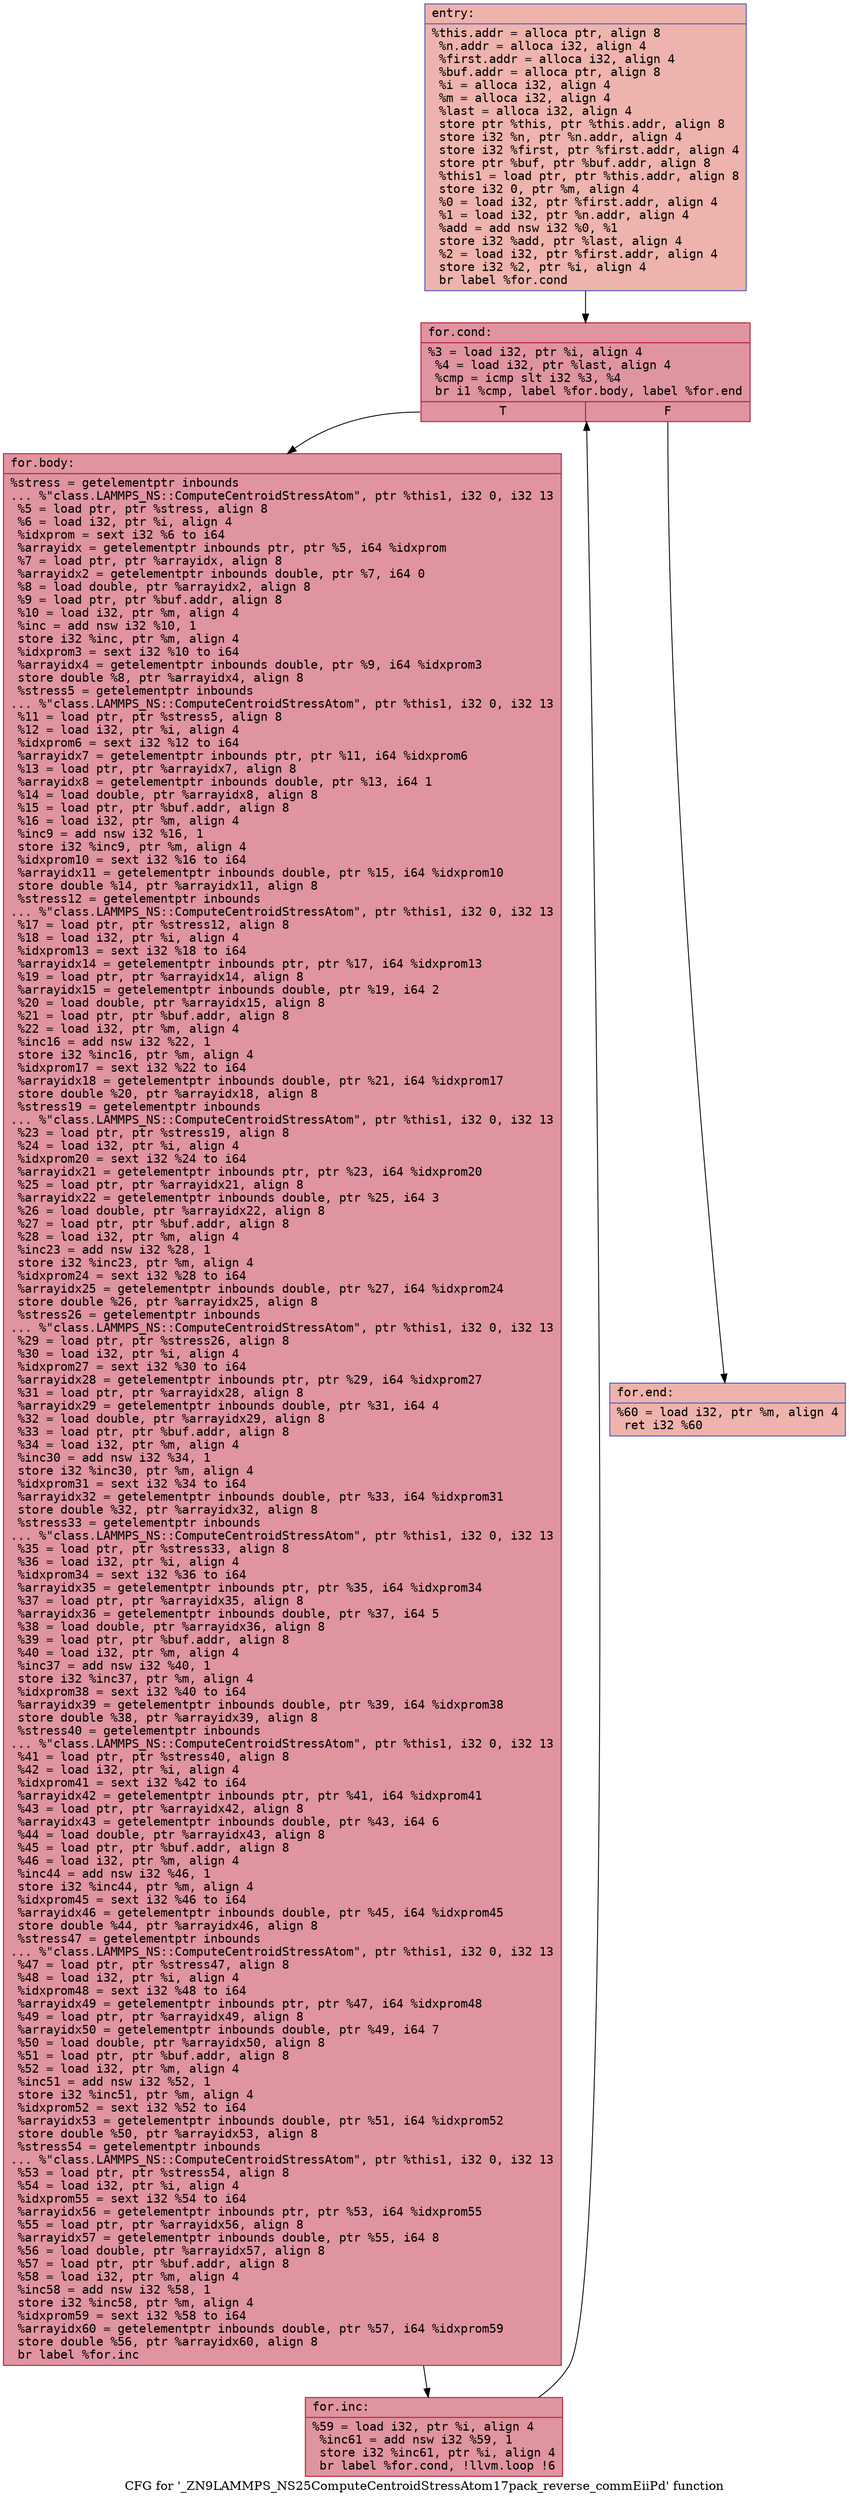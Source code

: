 digraph "CFG for '_ZN9LAMMPS_NS25ComputeCentroidStressAtom17pack_reverse_commEiiPd' function" {
	label="CFG for '_ZN9LAMMPS_NS25ComputeCentroidStressAtom17pack_reverse_commEiiPd' function";

	Node0x55f9182f4950 [shape=record,color="#3d50c3ff", style=filled, fillcolor="#d6524470" fontname="Courier",label="{entry:\l|  %this.addr = alloca ptr, align 8\l  %n.addr = alloca i32, align 4\l  %first.addr = alloca i32, align 4\l  %buf.addr = alloca ptr, align 8\l  %i = alloca i32, align 4\l  %m = alloca i32, align 4\l  %last = alloca i32, align 4\l  store ptr %this, ptr %this.addr, align 8\l  store i32 %n, ptr %n.addr, align 4\l  store i32 %first, ptr %first.addr, align 4\l  store ptr %buf, ptr %buf.addr, align 8\l  %this1 = load ptr, ptr %this.addr, align 8\l  store i32 0, ptr %m, align 4\l  %0 = load i32, ptr %first.addr, align 4\l  %1 = load i32, ptr %n.addr, align 4\l  %add = add nsw i32 %0, %1\l  store i32 %add, ptr %last, align 4\l  %2 = load i32, ptr %first.addr, align 4\l  store i32 %2, ptr %i, align 4\l  br label %for.cond\l}"];
	Node0x55f9182f4950 -> Node0x55f9182f5820[tooltip="entry -> for.cond\nProbability 100.00%" ];
	Node0x55f9182f5820 [shape=record,color="#b70d28ff", style=filled, fillcolor="#b70d2870" fontname="Courier",label="{for.cond:\l|  %3 = load i32, ptr %i, align 4\l  %4 = load i32, ptr %last, align 4\l  %cmp = icmp slt i32 %3, %4\l  br i1 %cmp, label %for.body, label %for.end\l|{<s0>T|<s1>F}}"];
	Node0x55f9182f5820:s0 -> Node0x55f9182f5ac0[tooltip="for.cond -> for.body\nProbability 96.88%" ];
	Node0x55f9182f5820:s1 -> Node0x55f9182f5b40[tooltip="for.cond -> for.end\nProbability 3.12%" ];
	Node0x55f9182f5ac0 [shape=record,color="#b70d28ff", style=filled, fillcolor="#b70d2870" fontname="Courier",label="{for.body:\l|  %stress = getelementptr inbounds\l... %\"class.LAMMPS_NS::ComputeCentroidStressAtom\", ptr %this1, i32 0, i32 13\l  %5 = load ptr, ptr %stress, align 8\l  %6 = load i32, ptr %i, align 4\l  %idxprom = sext i32 %6 to i64\l  %arrayidx = getelementptr inbounds ptr, ptr %5, i64 %idxprom\l  %7 = load ptr, ptr %arrayidx, align 8\l  %arrayidx2 = getelementptr inbounds double, ptr %7, i64 0\l  %8 = load double, ptr %arrayidx2, align 8\l  %9 = load ptr, ptr %buf.addr, align 8\l  %10 = load i32, ptr %m, align 4\l  %inc = add nsw i32 %10, 1\l  store i32 %inc, ptr %m, align 4\l  %idxprom3 = sext i32 %10 to i64\l  %arrayidx4 = getelementptr inbounds double, ptr %9, i64 %idxprom3\l  store double %8, ptr %arrayidx4, align 8\l  %stress5 = getelementptr inbounds\l... %\"class.LAMMPS_NS::ComputeCentroidStressAtom\", ptr %this1, i32 0, i32 13\l  %11 = load ptr, ptr %stress5, align 8\l  %12 = load i32, ptr %i, align 4\l  %idxprom6 = sext i32 %12 to i64\l  %arrayidx7 = getelementptr inbounds ptr, ptr %11, i64 %idxprom6\l  %13 = load ptr, ptr %arrayidx7, align 8\l  %arrayidx8 = getelementptr inbounds double, ptr %13, i64 1\l  %14 = load double, ptr %arrayidx8, align 8\l  %15 = load ptr, ptr %buf.addr, align 8\l  %16 = load i32, ptr %m, align 4\l  %inc9 = add nsw i32 %16, 1\l  store i32 %inc9, ptr %m, align 4\l  %idxprom10 = sext i32 %16 to i64\l  %arrayidx11 = getelementptr inbounds double, ptr %15, i64 %idxprom10\l  store double %14, ptr %arrayidx11, align 8\l  %stress12 = getelementptr inbounds\l... %\"class.LAMMPS_NS::ComputeCentroidStressAtom\", ptr %this1, i32 0, i32 13\l  %17 = load ptr, ptr %stress12, align 8\l  %18 = load i32, ptr %i, align 4\l  %idxprom13 = sext i32 %18 to i64\l  %arrayidx14 = getelementptr inbounds ptr, ptr %17, i64 %idxprom13\l  %19 = load ptr, ptr %arrayidx14, align 8\l  %arrayidx15 = getelementptr inbounds double, ptr %19, i64 2\l  %20 = load double, ptr %arrayidx15, align 8\l  %21 = load ptr, ptr %buf.addr, align 8\l  %22 = load i32, ptr %m, align 4\l  %inc16 = add nsw i32 %22, 1\l  store i32 %inc16, ptr %m, align 4\l  %idxprom17 = sext i32 %22 to i64\l  %arrayidx18 = getelementptr inbounds double, ptr %21, i64 %idxprom17\l  store double %20, ptr %arrayidx18, align 8\l  %stress19 = getelementptr inbounds\l... %\"class.LAMMPS_NS::ComputeCentroidStressAtom\", ptr %this1, i32 0, i32 13\l  %23 = load ptr, ptr %stress19, align 8\l  %24 = load i32, ptr %i, align 4\l  %idxprom20 = sext i32 %24 to i64\l  %arrayidx21 = getelementptr inbounds ptr, ptr %23, i64 %idxprom20\l  %25 = load ptr, ptr %arrayidx21, align 8\l  %arrayidx22 = getelementptr inbounds double, ptr %25, i64 3\l  %26 = load double, ptr %arrayidx22, align 8\l  %27 = load ptr, ptr %buf.addr, align 8\l  %28 = load i32, ptr %m, align 4\l  %inc23 = add nsw i32 %28, 1\l  store i32 %inc23, ptr %m, align 4\l  %idxprom24 = sext i32 %28 to i64\l  %arrayidx25 = getelementptr inbounds double, ptr %27, i64 %idxprom24\l  store double %26, ptr %arrayidx25, align 8\l  %stress26 = getelementptr inbounds\l... %\"class.LAMMPS_NS::ComputeCentroidStressAtom\", ptr %this1, i32 0, i32 13\l  %29 = load ptr, ptr %stress26, align 8\l  %30 = load i32, ptr %i, align 4\l  %idxprom27 = sext i32 %30 to i64\l  %arrayidx28 = getelementptr inbounds ptr, ptr %29, i64 %idxprom27\l  %31 = load ptr, ptr %arrayidx28, align 8\l  %arrayidx29 = getelementptr inbounds double, ptr %31, i64 4\l  %32 = load double, ptr %arrayidx29, align 8\l  %33 = load ptr, ptr %buf.addr, align 8\l  %34 = load i32, ptr %m, align 4\l  %inc30 = add nsw i32 %34, 1\l  store i32 %inc30, ptr %m, align 4\l  %idxprom31 = sext i32 %34 to i64\l  %arrayidx32 = getelementptr inbounds double, ptr %33, i64 %idxprom31\l  store double %32, ptr %arrayidx32, align 8\l  %stress33 = getelementptr inbounds\l... %\"class.LAMMPS_NS::ComputeCentroidStressAtom\", ptr %this1, i32 0, i32 13\l  %35 = load ptr, ptr %stress33, align 8\l  %36 = load i32, ptr %i, align 4\l  %idxprom34 = sext i32 %36 to i64\l  %arrayidx35 = getelementptr inbounds ptr, ptr %35, i64 %idxprom34\l  %37 = load ptr, ptr %arrayidx35, align 8\l  %arrayidx36 = getelementptr inbounds double, ptr %37, i64 5\l  %38 = load double, ptr %arrayidx36, align 8\l  %39 = load ptr, ptr %buf.addr, align 8\l  %40 = load i32, ptr %m, align 4\l  %inc37 = add nsw i32 %40, 1\l  store i32 %inc37, ptr %m, align 4\l  %idxprom38 = sext i32 %40 to i64\l  %arrayidx39 = getelementptr inbounds double, ptr %39, i64 %idxprom38\l  store double %38, ptr %arrayidx39, align 8\l  %stress40 = getelementptr inbounds\l... %\"class.LAMMPS_NS::ComputeCentroidStressAtom\", ptr %this1, i32 0, i32 13\l  %41 = load ptr, ptr %stress40, align 8\l  %42 = load i32, ptr %i, align 4\l  %idxprom41 = sext i32 %42 to i64\l  %arrayidx42 = getelementptr inbounds ptr, ptr %41, i64 %idxprom41\l  %43 = load ptr, ptr %arrayidx42, align 8\l  %arrayidx43 = getelementptr inbounds double, ptr %43, i64 6\l  %44 = load double, ptr %arrayidx43, align 8\l  %45 = load ptr, ptr %buf.addr, align 8\l  %46 = load i32, ptr %m, align 4\l  %inc44 = add nsw i32 %46, 1\l  store i32 %inc44, ptr %m, align 4\l  %idxprom45 = sext i32 %46 to i64\l  %arrayidx46 = getelementptr inbounds double, ptr %45, i64 %idxprom45\l  store double %44, ptr %arrayidx46, align 8\l  %stress47 = getelementptr inbounds\l... %\"class.LAMMPS_NS::ComputeCentroidStressAtom\", ptr %this1, i32 0, i32 13\l  %47 = load ptr, ptr %stress47, align 8\l  %48 = load i32, ptr %i, align 4\l  %idxprom48 = sext i32 %48 to i64\l  %arrayidx49 = getelementptr inbounds ptr, ptr %47, i64 %idxprom48\l  %49 = load ptr, ptr %arrayidx49, align 8\l  %arrayidx50 = getelementptr inbounds double, ptr %49, i64 7\l  %50 = load double, ptr %arrayidx50, align 8\l  %51 = load ptr, ptr %buf.addr, align 8\l  %52 = load i32, ptr %m, align 4\l  %inc51 = add nsw i32 %52, 1\l  store i32 %inc51, ptr %m, align 4\l  %idxprom52 = sext i32 %52 to i64\l  %arrayidx53 = getelementptr inbounds double, ptr %51, i64 %idxprom52\l  store double %50, ptr %arrayidx53, align 8\l  %stress54 = getelementptr inbounds\l... %\"class.LAMMPS_NS::ComputeCentroidStressAtom\", ptr %this1, i32 0, i32 13\l  %53 = load ptr, ptr %stress54, align 8\l  %54 = load i32, ptr %i, align 4\l  %idxprom55 = sext i32 %54 to i64\l  %arrayidx56 = getelementptr inbounds ptr, ptr %53, i64 %idxprom55\l  %55 = load ptr, ptr %arrayidx56, align 8\l  %arrayidx57 = getelementptr inbounds double, ptr %55, i64 8\l  %56 = load double, ptr %arrayidx57, align 8\l  %57 = load ptr, ptr %buf.addr, align 8\l  %58 = load i32, ptr %m, align 4\l  %inc58 = add nsw i32 %58, 1\l  store i32 %inc58, ptr %m, align 4\l  %idxprom59 = sext i32 %58 to i64\l  %arrayidx60 = getelementptr inbounds double, ptr %57, i64 %idxprom59\l  store double %56, ptr %arrayidx60, align 8\l  br label %for.inc\l}"];
	Node0x55f9182f5ac0 -> Node0x55f91830cba0[tooltip="for.body -> for.inc\nProbability 100.00%" ];
	Node0x55f91830cba0 [shape=record,color="#b70d28ff", style=filled, fillcolor="#b70d2870" fontname="Courier",label="{for.inc:\l|  %59 = load i32, ptr %i, align 4\l  %inc61 = add nsw i32 %59, 1\l  store i32 %inc61, ptr %i, align 4\l  br label %for.cond, !llvm.loop !6\l}"];
	Node0x55f91830cba0 -> Node0x55f9182f5820[tooltip="for.inc -> for.cond\nProbability 100.00%" ];
	Node0x55f9182f5b40 [shape=record,color="#3d50c3ff", style=filled, fillcolor="#d6524470" fontname="Courier",label="{for.end:\l|  %60 = load i32, ptr %m, align 4\l  ret i32 %60\l}"];
}
